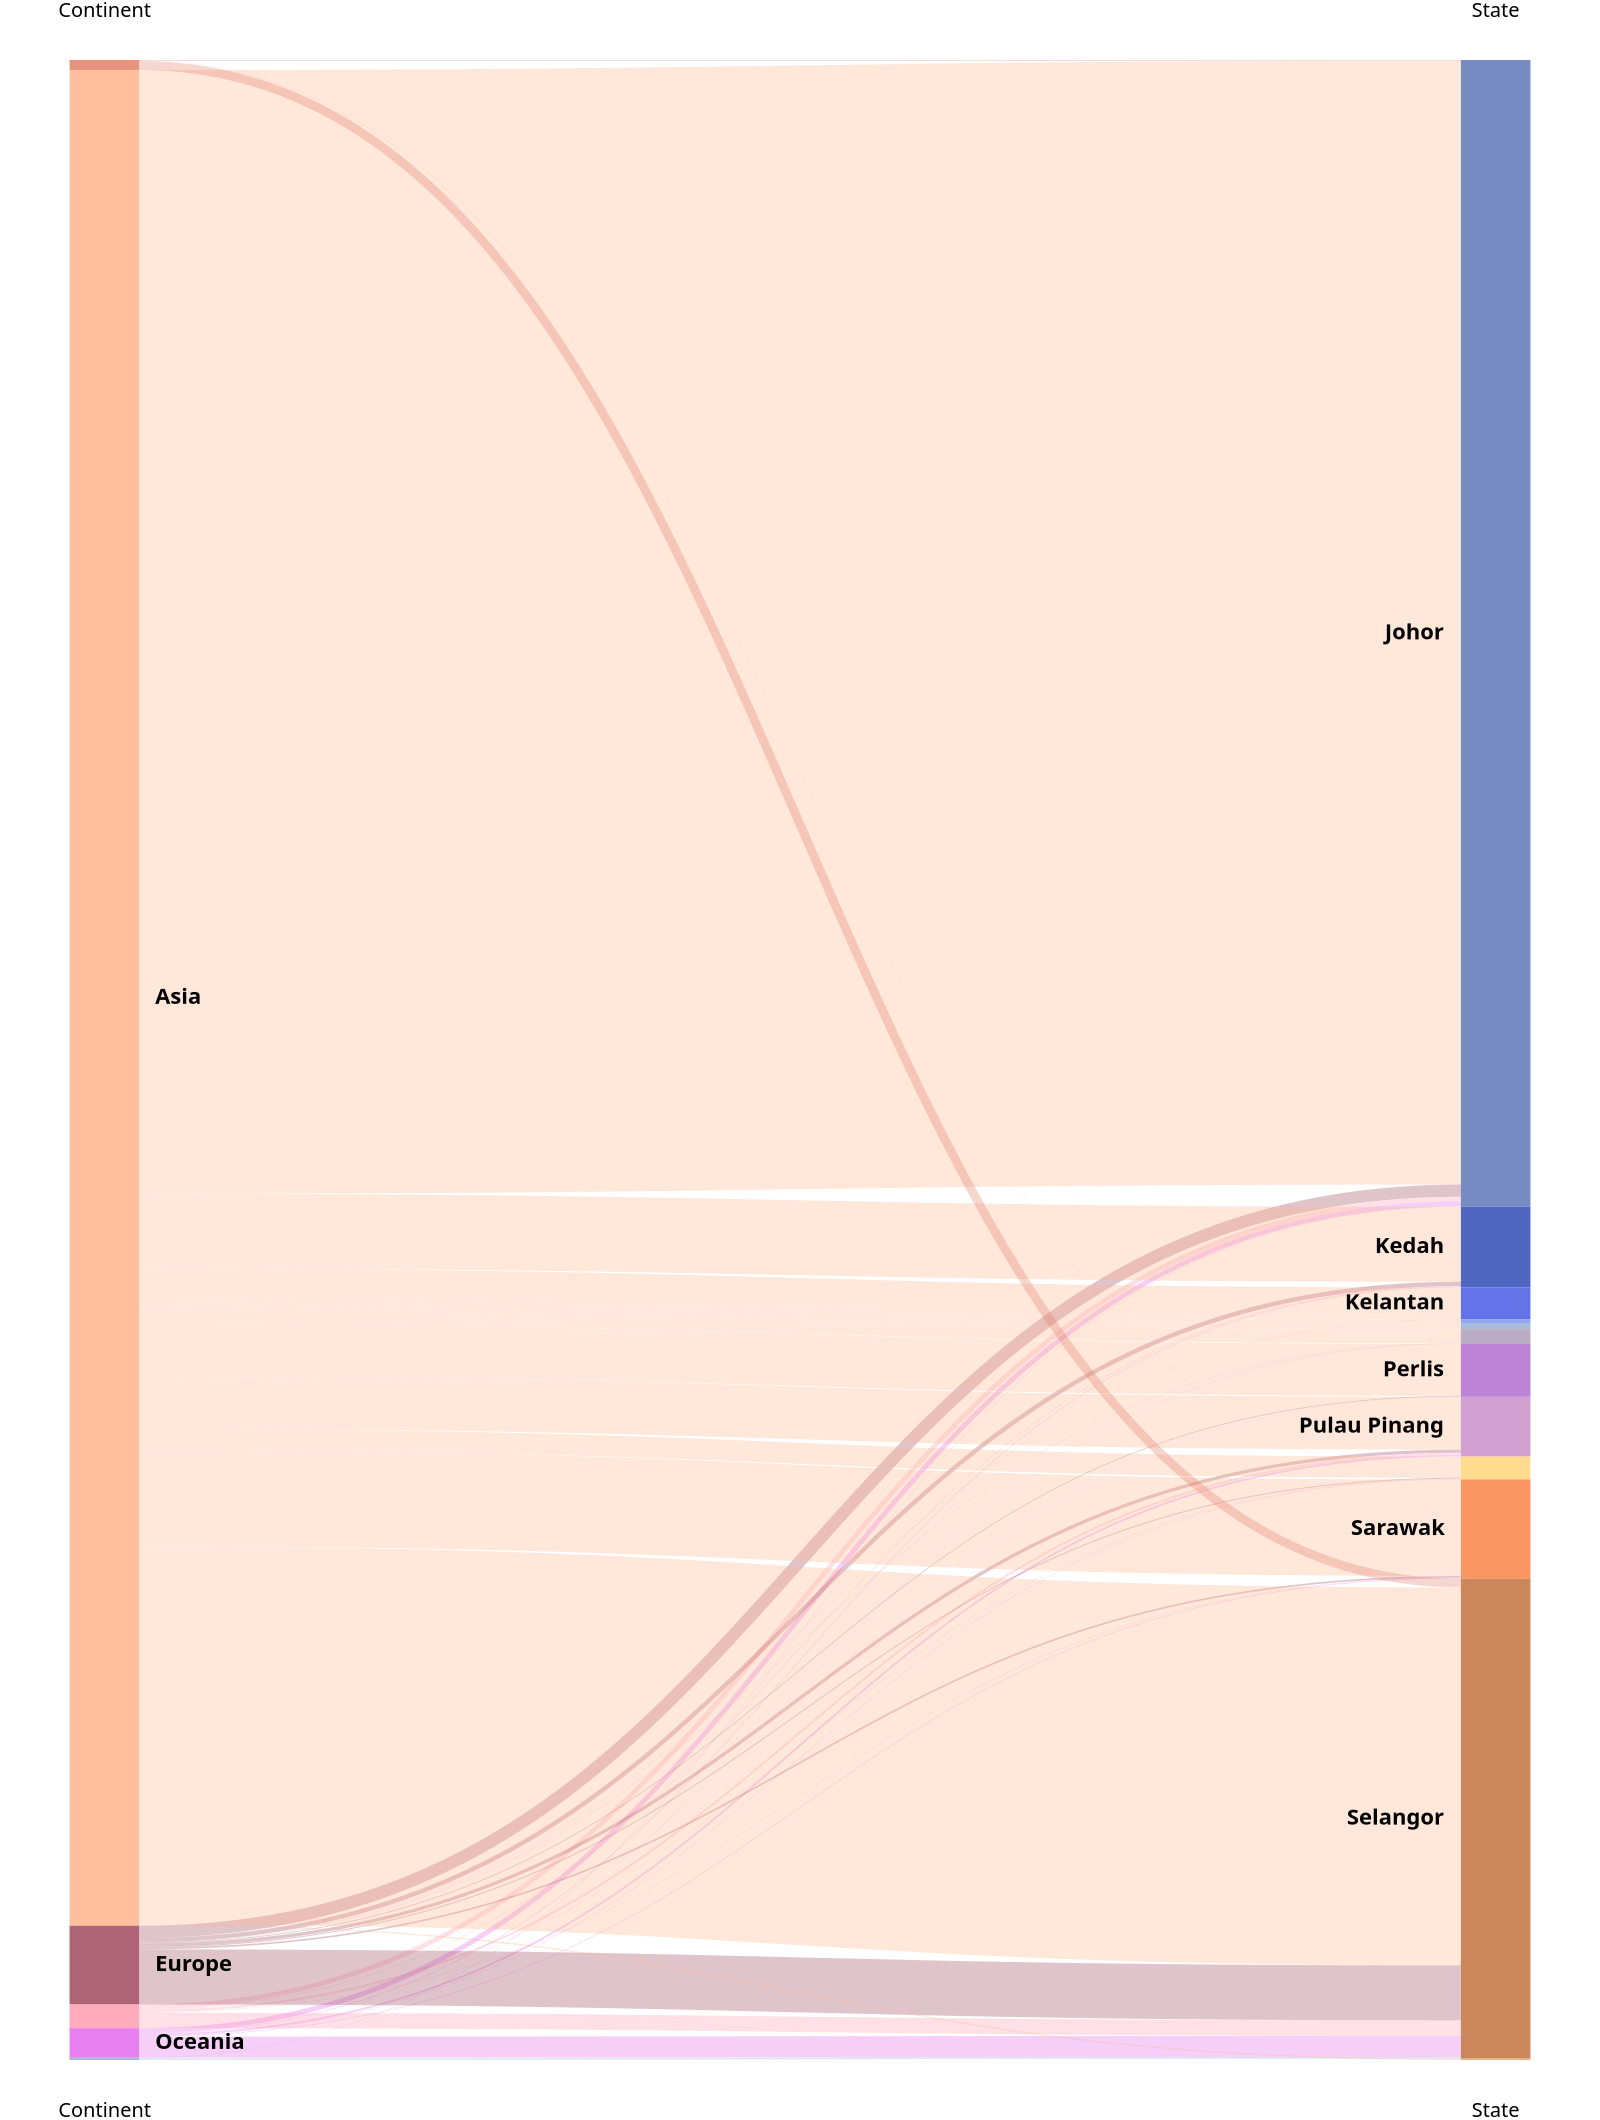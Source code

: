 {
    "$schema": "https://vega.github.io/schema/vega/v3.0.json",
    "height": 1000,
    "width": 800,
    "data": [
      {
        "name": "rawData",
        "values" : [{
          "Continent" : "Africa",
          "State" : "Johor",
          "total_arrivals" : 21884
        },{
          "Continent" : "Antarctica",
          "State" : "Johor",
          "total_arrivals" : 2
        }, {
          "Continent" : "Asia",
          "State" : "Johor",
          "total_arrivals" : 29380526
        },{
          "Continent" : "Europe",
          "State" : "Johor",
          "total_arrivals" : 319673
        }, {
          "Continent" : "North America",
          "State" : "Johor",
          "total_arrivals" : 122783
        },{
          "Continent" : "Oceania",
          "State" : "Johor",
          "total_arrivals" : 128338
        },
        {
          "Continent" : "South America",
          "State" : "Johor",
          "total_arrivals" : 9942
        },{
          "Continent" : "Africa",
          "State" : "Kedah",
          "total_arrivals" : 2027
        }, {
          "Continent" : "Asia",
          "State" : "Kedah",
          "total_arrivals" : 1958000
        }, {
          "Continent" : "Europe",
          "State" : "Kedah",
          "total_arrivals" : 115016
        },{
          "Continent" : "North America",
          "State" : "Kedah",
          "total_arrivals" : 15306
        },{
          "Continent" : "Oceania",
          "State" : "Kedah",
          "total_arrivals" : 14761
        },{
          "Continent" : "South America",
          "State" : "Kedah",
          "total_arrivals" : 3159
        },
        {
          "Continent" : "Africa",
          "State" : "Kelantan",
          "total_arrivals" : 160
        },{
          "Continent" : "Asia",
          "State" : "Kelantan",
          "total_arrivals" : 829381
        },{
          "Continent" : "Europe",
          "State" : "Kelantan",
          "total_arrivals" : 3460
        },{
          "Continent" : "North America",
          "State" : "Kelantan",
          "total_arrivals" : 416
        },{
          "Continent" : "Oceania",
          "State" : "Kelantan",
          "total_arrivals" : 246
        },{
          "Continent" : "South America",
          "State" : "Kelantan",
          "total_arrivals" : 85
        },{
            "Continent" : "Africa",
            "State" : "Melaka",
            "total_arrivals" : 23
          },{
            "Continent" : "Asia",
            "State" : "Melaka",
            "total_arrivals" : 116081
          },{
            "Continent" : "Europe",
            "State" : "Melaka",
            "total_arrivals" : 380
          },{
            "Continent" : "North America",
            "State" : "Melaka",
            "total_arrivals" : 86
          },{
            "Continent" : "Oceania",
            "State" : "Melaka",
            "total_arrivals" : 77
          },{
            "Continent" : "South America",
            "State" : "Melaka",
            "total_arrivals" : 24
          },{
            "Continent" : "Asia",
            "State" : "Negeri Sembilan",
            "total_arrivals" : 144028
          },{
            "Continent" : "Europe",
            "State" : "Negeri Sembilan",
            "total_arrivals" : 136
          },{
            "Continent" : "North America",
            "State" : "Negeri Sembilan",
            "total_arrivals" : 7
          },{
            "Continent" : "Oceania",
            "State" : "Negeri Sembilan",
            "total_arrivals" : 22
          },{
            "Continent" : "Africa",
            "State" : "Pahang",
            "total_arrivals" : 27
          },{
            "Continent" : "Asia",
            "State" : "Pahang",
            "total_arrivals" : 10753
          },{
            "Continent" : "Europe",
            "State" : "Pahang",
            "total_arrivals" : 1139
          },{
            "Continent" : "North America",
            "State" : "Pahang",
            "total_arrivals" : 247
          },{
            "Continent" : "Oceania",
            "State" : "Pahang",
            "total_arrivals" : 430
          },{
            "Continent" : "South America",
            "State" : "Pahang",
            "total_arrivals" : 15
          },{
            "Continent" : "Africa",
            "State" : "Perak",
            "total_arrivals" : 114
          },{
            "Continent" : "Asia",
            "State" : "Perak",
            "total_arrivals" : 355007
          },{
            "Continent" : "Europe",
            "State" : "Perak",
            "total_arrivals" : 4944
          },{
            "Continent" : "North America",
            "State" : "Perak",
            "total_arrivals" : 3434
          },{
            "Continent" : "Oceania",
            "State" : "Perak",
            "total_arrivals" : 5033
          },{
            "Continent" : "South America",
            "State" : "Perak",
            "total_arrivals" : 107
          },{
            "Continent" : "Africa",
            "State" : "Perlis",
            "total_arrivals" : 465
          },{
            "Continent" : "Asia",
            "State" : "Perlis",
            "total_arrivals" : 1359369
          },{
            "Continent" : "Europe",
            "State" : "Perlis",
            "total_arrivals" : 20232
          },{
            "Continent" : "North America",
            "State" : "Perlis",
            "total_arrivals" : 3087
          },{
            "Continent" : "Oceania",
            "State" : "Perlis",
            "total_arrivals" : 2052
          },{
            "Continent" : "South America",
            "State" : "Perlis",
            "total_arrivals" : 410
          },{
            "Continent" : "Africa",
            "State" : "Pulau Pinang",
            "total_arrivals" : 2245
          },{
            "Continent" : "Asia",
            "State" : "Pulau Pinang",
            "total_arrivals" : 1377758
          },{
            "Continent" : "Europe",
            "State" : "Pulau Pinang",
            "total_arrivals" : 85636
          },{
            "Continent" : "North America",
            "State" : "Pulau Pinang",
            "total_arrivals" : 49865
          },{
            "Continent" : "Oceania",
            "State" : "Pulau Pinang",
            "total_arrivals" : 44443
          },{
            "Continent" : "South America",
            "State" : "Pulau Pinang",
            "total_arrivals" : 1075
          },{
            "Continent" : "Africa",
            "State" : "Sabah",
            "total_arrivals" : 730
          },{
            "Continent" : "Antarctica",
            "State" : "Sabah",
            "total_arrivals" : 1
          },{
            "Continent" : "Asia",
            "State" : "Sabah",
            "total_arrivals" : 553344
          },{
            "Continent" : "Europe",
            "State" : "Sabah",
            "total_arrivals" : 25131
          },{
            "Continent" : "North America",
            "State" : "Sabah",
            "total_arrivals" : 9800
          },{
            "Continent" : "Oceania",
            "State" : "Sabah",
            "total_arrivals" : 9436
          },{
            "Continent" : "South America",
            "State" : "Sabah",
            "total_arrivals" : 401
          },{
            "Continent" : "Africa",
            "State" : "Sarawak",
            "total_arrivals" : 4785
          },{
            "Continent" : "Asia",
            "State" : "Sarawak",
            "total_arrivals" : 2517657
          },{
            "Continent" : "Europe",
            "State" : "Sarawak",
            "total_arrivals" : 43583
          },{
            "Continent" : "North America",
            "State" : "Sarawak",
            "total_arrivals" : 12641
          },{
            "Continent" : "Oceania",
            "State" : "Sarawak",
            "total_arrivals" : 15188
          },{
            "Continent" : "South America",
            "State" : "Sarawak",
            "total_arrivals" : 440
          },{
            "Continent" : "Africa",
            "State" : "Selangor",
            "total_arrivals" : 230339
          },{
            "Continent" : "Antarctica",
            "State" : "Selangor",
            "total_arrivals" : 11
          },{
            "Continent" : "Asia",
            "State" : "Selangor",
            "total_arrivals" : 9882295

          },{
            "Continent" : "Europe",
            "State" : "Selangor",
            "total_arrivals" : 1437933
          },{
            "Continent" : "North America",
            "State" : "Selangor",
            "total_arrivals" : 403152
          },{
            "Continent" : "Oceania",
            "State" : "Selangor",
            "total_arrivals" : 550515
          },{
            "Continent" : "South America",
            "State" : "Selangor",
            "total_arrivals" : 44650
          },{
            "Continent" : "Africa",
            "State" : "Terengganu",
            "total_arrivals" : 5
          },{
            "Continent" : "Asia",
            "State" : "Terengganu",
            "total_arrivals" : 131

          },{
            "Continent" : "Europe",
            "State" : "Terengganu",
            "total_arrivals" : 25
          },{
            "Continent" : "North America",
            "State" : "Terengganu",
            "total_arrivals" : 9
          },{
            "Continent" : "Oceania",
            "State" : "Terengganu",
            "total_arrivals" : 11
          },{
            "Continent" : "Africa",
            "State" : "W.P. Labuan",
            "total_arrivals" : 130
          },{
            "Continent" : "Asia",
            "State" : "W.P. Labuan",
            "total_arrivals" : 33697
          },{
            "Continent" : "Europe",
            "State" : "W.P. Labuan",
            "total_arrivals" : 1926
          },{
            "Continent" : "North America",
            "State" : "W.P. Labuan",
            "total_arrivals" : 290
          },{
            "Continent" : "Oceania",
            "State" : "W.P. Labuan",
            "total_arrivals" : 282
          },{
            "Continent" : "South America",
            "State" : "W.P. Labuan",
            "total_arrivals" : 18
          }
       ],
      "transform": [
        {
          "type": "formula",
          "expr": "datum['Continent']",
          "as": "stk1"
        },
        {
          "type": "formula",
          "expr": "datum.State",
          "as": "stk2"
        },
        {
          "type": "formula",
          "expr": "datum.total_arrivals",
          "as": "size"
        }
      ]
    },
    {
      "name": "nodes",
      "source": "rawData",
      "transform": [
        {
          "type": "filter",
          "expr": "!groupSelector || groupSelector.stk1 == datum.stk1 || groupSelector.stk2 == datum.stk2"
        },
        {
          "type": "formula",
          "expr": "datum.stk1+datum.stk2",
          "as": "key"
        },
        {
          "type": "fold",
          "fields": [
            "stk1",
            "stk2"
          ],
          "as": [
            "stack",
            "grpId"
          ]
        },
        {
          "type": "formula",
          "expr": "datum.stack == 'stk1' ? datum.stk1+' '+datum.stk2 : datum.stk2+' '+datum.stk1",
          "as": "sortField"
        },
        {
          "type": "stack",
          "groupby": [
            "stack"
          ],
          "sort": {
            "field": "sortField",
            "order": "descending"
          },
          "field": "size"
        },
        {
          "type": "formula",
          "expr": "(datum.y0+datum.y1)/2",
          "as": "yc"
        }
      ]
    },
    {
      "name": "groups",
      "source": "nodes",
      "transform": [
        {
          "type": "aggregate",
          "groupby": [
            "stack",
            "grpId"
          ],
          "fields": [
            "size"
          ],
          "ops": [
            "sum"
          ],
          "as": [
            "total"
          ]
        },
        {
          "type": "stack",
          "groupby": [
            "stack"
          ],
          "sort": {
            "field": "grpId",
            "order": "descending"
          },
          "field": "total"
        },
        {
          "type": "formula",
          "expr": "scale('y', datum.y0)",
          "as": "scaledY0"
        },
        {
          "type": "formula",
          "expr": "scale('y', datum.y1)",
          "as": "scaledY1"
        },
        {
          "type": "formula",
          "expr": "datum.stack == 'stk1'",
          "as": "rightLabel"
        },
        {
          "type": "formula",
          "expr": "datum.total/domain('y')[1]",
          "as": "percentage"
        }
      ]
    },
    {
      "name": "destinationNodes",
      "source": "nodes",
      "transform": [
        {
          "type": "filter",
          "expr": "datum.stack == 'stk2'"
        }
      ]
    },
    {
      "name": "edges",
      "source": "nodes",
      "transform": [
        {
          "type": "filter",
          "expr": "datum.stack == 'stk1'"
        },
        {
          "type": "lookup",
          "from": "destinationNodes",
          "key": "key",
          "fields": [
            "key"
          ],
          "as": [
            "target"
          ]
        },
        {
          "type": "linkpath",
          "orient": "horizontal",
          "shape": "diagonal",
          "sourceY": {
            "expr": "scale('y', datum.yc)"
          },
          "sourceX": {
            "expr": "scale('x', 'stk1') + bandwidth('x')"
          },
          "targetY": {
            "expr": "scale('y', datum.target.yc)"
          },
          "targetX": {
            "expr": "scale('x', 'stk2')"
          }
        },
        {
          "type": "formula",
          "expr": "range('y')[0]-scale('y', datum.size)",
          "as": "strokeWidth"
        },
        {
          "type": "formula",
          "expr": "datum.size/domain('y')[1]",
          "as": "percentage"
        }
      ]
    }
  ],
  "scales": [
    {
      "name": "x",
      "type": "band",
      "range": "width",
      "domain": [
        "stk1",
        "stk2"
      ],
      "paddingOuter": 0.05,
      "paddingInner": 0.95
    },
    {
      "name": "y",
      "type": "linear",
      "range": "height",
      "domain": {
        "data": "nodes",
        "field": "y1"
      }
    },
    {
      "name": "color",
      "type": "ordinal",
      "range":["#90AACB", "#FF96AD", "#9C3D54", "#DF7861", "#FFB085", "#E15FED", "#005A8D", 
               "#556FB5","#2541B2", "#3F52E3", "#7692E4" ,"#93ABD3", 
                "#B7657B","#A799B7", "#AC66CC", "#C689C6", "#FFD372", 
                "#fa7c3d", "#bf6934", "#af8672", "#deab53"],
      "domain": ["South America", "North America", "Europe", "Africa", "Asia","Oceania", "Antarctica",
                  "Johor", "Kedah","Kelantan", "Melaka", "Negeri Sembilan",
                  "Pahang", "Perak", "Perlis", "Pulau Pinang", "Sabah",
                  "Sarawak", "Selangor", "Terengganu", "W.P. Labuan"]

    },
    {
      "name": "stackNames",
      "type": "ordinal",
      "range": [
        "Continent",
        "State"
      ],
      "domain": [
        "stk1",
        "stk2"
      ]
    }
  ],
  "axes": [
    {
      "orient": "bottom",
      "scale": "x",
      "domain" : false,
      "ticks" : false,
      "labelPadding" : 20,
      "encode": {
        "labels": {
          "update": {
            "text": {
              "scale": "stackNames",
              "field": "value",
              "fontWeight" : "bold",
              "fontSize" : 14
            }
          }
        }
      }
    },
    {
      "orient": "top",
      "scale": "x",
      "domain" : false,
      "ticks" : false,
      "labelPadding" : 20,
      "encode": {
        "labels": {
          "update": {
            "text": {
              "scale": "stackNames",
              "field": "value",
              "fontWeight" : "bold",
              "fontSize" : 14
            }
          }
        }
      }
    },
    {
      "orient": "left",
      "scale": "y",
      "labels" : false,
      "domain" : false,
      "ticks" : false
    }
  ],
  "marks": [
    {
      "type": "path",
      "name": "edgeMark",
      "from": {
        "data": "edges"
      },
      "clip": true,
      "encode": {
        "update": {
          "stroke": [
            {
              "test": "groupSelector && groupSelector.stack=='stk1'",
              "scale": "color",
              "field": "stk2"
            },
            {
              "scale":"color", "field":"stk1"
            }
          ],
          "strokeWidth": {
            "field": "strokeWidth"
          },
          "path": {
            "field": "path"
          },
          "strokeOpacity": {
            "signal": "!groupSelector && (groupHover.stk1 == datum.stk1 || groupHover.stk2 == datum.stk2) ? 0.9 : 0.3"
          },
          "zindex": {
            "signal": "!groupSelector && (groupHover.stk1 == datum.stk1 || groupHover.stk2 == datum.stk2) ? 1 : 0"
          },
          "tooltip": {
            "signal": "{\"Tourist from Continent\": datum.stk1, \"State\": datum.stk2, \"Total Arrivals\":format(datum.size, ',.0f')}"
          }
        },
        "hover": {
          "strokeOpacity": {
            "value": 1
          }
        }
      }
    },
    {
      "type": "rect",
      "name": "groupMark",
      "from": {
        "data": "groups"
      },
      "encode": {
        "enter": {
          "fill": {
            "scale": "color", 
            "field" : "grpId"
          },
          "width": {
            "scale": "x",
            "band": 1
          }
        },
        "update": {
          "x": {
            "scale": "x",
            "field": "stack"
          },
          "y": {
            "field": "scaledY0"
          },
          "y2": {
            "field": "scaledY1"
          },
          "fillOpacity": {
            "value": 0.8
          },
          "tooltip": {
            "signal": "datum.grpId + ' has ' + format(datum.total, ',.0f') + ' total tourist arrivals.'"
          }
        },
        "hover": {
          "fillOpacity": {
            "value": 1
          }
        }
      }
    },
    {
      "type": "text",
      "from": {
        "data": "groups"
      },
      "interactive": false,
      "encode": {
        "update": {
          "x": {
            "signal": "scale('x', datum.stack) + (datum.rightLabel ? bandwidth('x') + 8 : -8)"
          },
          "yc": {
            "signal": "(datum.scaledY0 + datum.scaledY1)/2"
          },
          "align": {
            "signal": "datum.rightLabel ? 'left' : 'right'"
          },
          "baseline": {
            "value": "middle"
          },
          "fontWeight": {
            "value": "bold"
          },
          "text": {
            "signal": "abs(datum.scaledY0-datum.scaledY1) > 13 ? datum.grpId : ''"
          }
        }
      }
    },
    {
      "type": "group",
      "data": [
        {
          "name": "dataForShowAll",
          "values": [
            {}
          ],
          "transform": [
            {
              "type": "filter",
              "expr": "groupSelector"
            }
          ]
        }
      ],
      "encode": {
        "enter": {
          "xc": {
            "signal": "width/2"
          },
          "y": {
            "value": 30
          },
          "width": {
            "value": 80
          },
          "height": {
            "value": 30
          }
        }
      },
      "marks": [
        {
          "type": "group",
          "name": "groupReset",
          "from": {
            "data": "dataForShowAll"
          },
          "encode": {
            "enter": {
              "cornerRadius": {
                "value": 6
              },
              "fill": {
                "value": "#f5f5f5"
              },
              "stroke": {
                "value": "#c1c1c1"
              },
              "strokeWidth": {
                "value": 2
              },
              "height": {
                "field": {
                  "group": "height"
                }
              },
              "width": {
                "field": {
                  "group": "width"
                }
              }
            },
            "update": {
              "opacity": {
                "value": 1
              }
            },
            "hover": {
              "opacity": {
                "value": 0.7
              }
            }
          },
          "marks": [
            {
              "type": "text",
              "interactive": false,
              "encode": {
                "enter": {
                  "xc": {
                    "field": {
                      "group": "width"
                    },
                    "mult": 0.5
                  },
                  "yc": {
                    "field": {
                      "group": "height"
                    },
                    "mult": 0.5,
                    "offset": 2
                  },
                  "align": {
                    "value": "center"
                  },
                  "baseline": {
                    "value": "middle"
                  },
                  "fontWeight": {
                    "value": "bold"
                  },
                  "text": {
                    "value": "Show All"
                  }
                }
              }
            }
          ]
        }
      ]
    }
  ],
  "signals": [
    {
      "name": "groupHover",
      "value": {},
      "on": [
        {
          "events": "@groupMark:mouseover",
          "update": "{stk1:datum.stack=='stk1' && datum.grpId, stk2:datum.stack=='stk2' && datum.grpId}"
        },
        {
          "events": "mouseout",
          "update": "{}"
        }
      ]
    },
    {
      "name": "groupSelector",
      "value": false,
      "on": [
        {
          "events": "@groupMark:click!",
          "update": "{stack:datum.stack, stk1:datum.stack=='stk1' && datum.grpId, stk2:datum.stack=='stk2' && datum.grpId}"
        },
    
        {
          "events": [
            {
              "type": "click",
              "markname": "groupReset"
            },
            {
              "type": "dblclick"
            }
          ],
          "update": "false"
        }
      ]
    }
  ],
  "config": {"view": {"stroke": null}, 
  "background": null}
  }
  
  
  